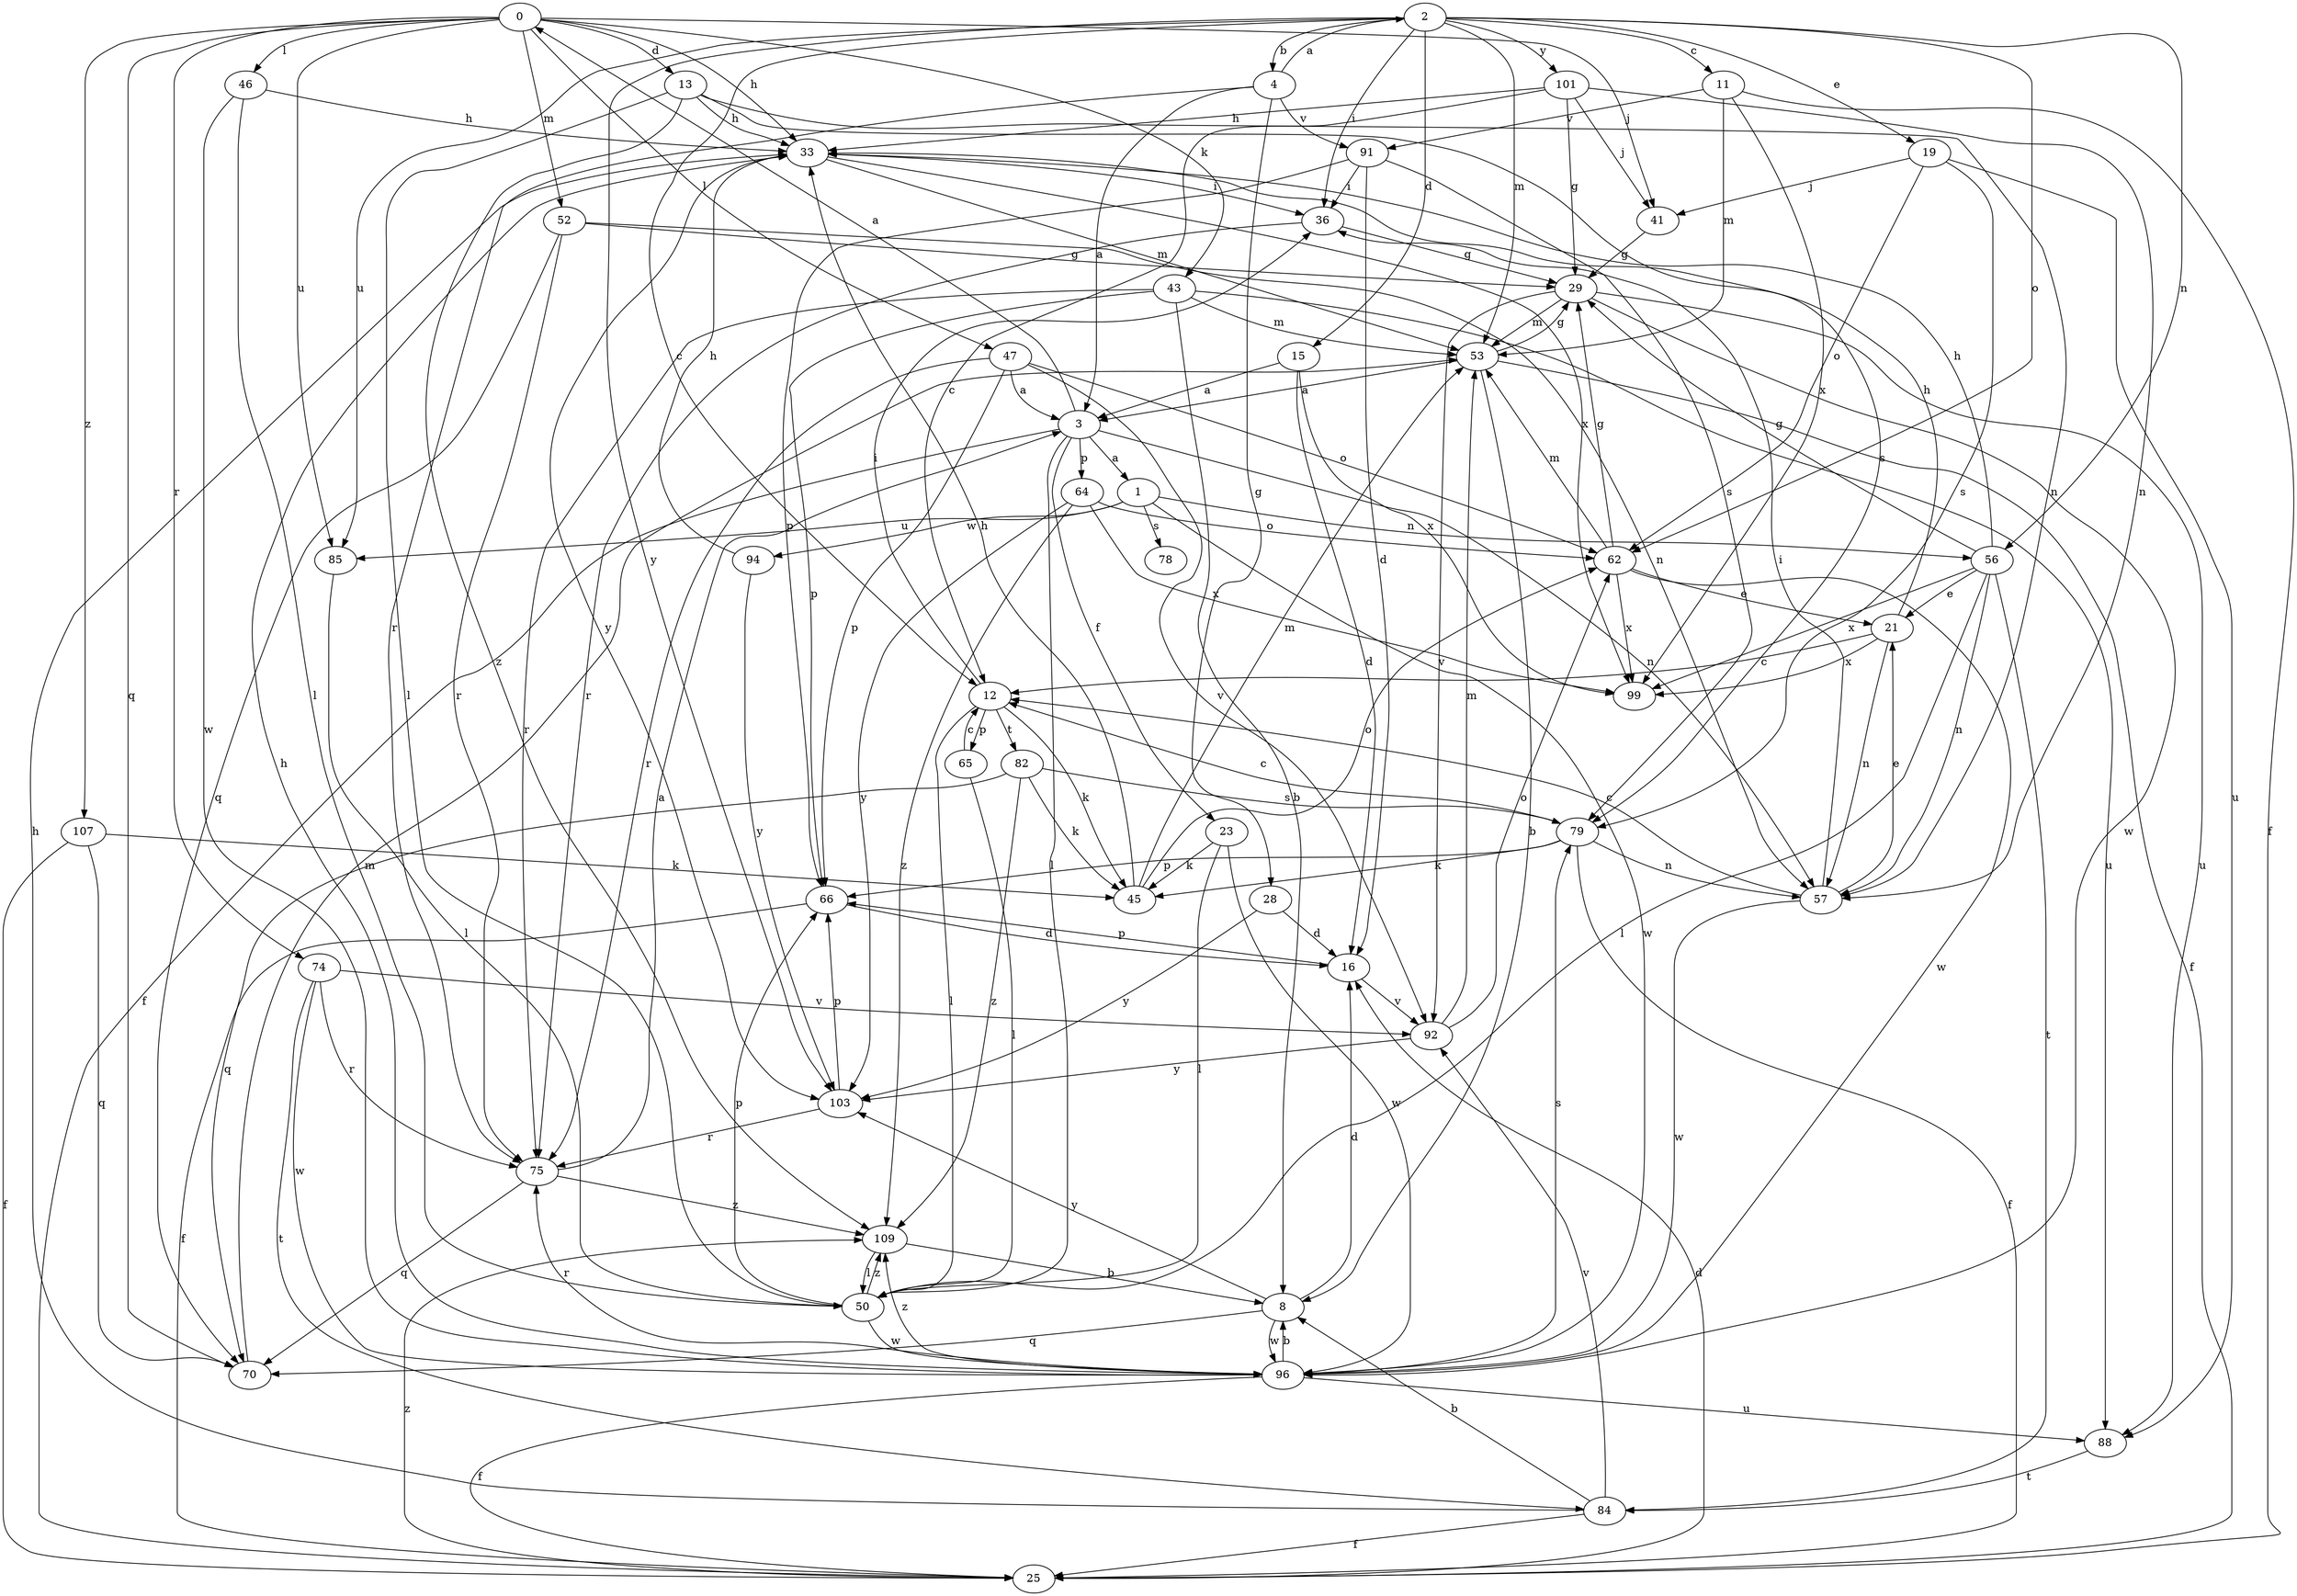 strict digraph  {
0;
1;
2;
3;
4;
8;
11;
12;
13;
15;
16;
19;
21;
23;
25;
28;
29;
33;
36;
41;
43;
45;
46;
47;
50;
52;
53;
56;
57;
62;
64;
65;
66;
70;
74;
75;
78;
79;
82;
84;
85;
88;
91;
92;
94;
96;
99;
101;
103;
107;
109;
0 -> 13  [label=d];
0 -> 33  [label=h];
0 -> 41  [label=j];
0 -> 43  [label=k];
0 -> 46  [label=l];
0 -> 47  [label=l];
0 -> 52  [label=m];
0 -> 70  [label=q];
0 -> 74  [label=r];
0 -> 85  [label=u];
0 -> 107  [label=z];
1 -> 56  [label=n];
1 -> 78  [label=s];
1 -> 85  [label=u];
1 -> 94  [label=w];
1 -> 96  [label=w];
2 -> 4  [label=b];
2 -> 11  [label=c];
2 -> 12  [label=c];
2 -> 15  [label=d];
2 -> 19  [label=e];
2 -> 36  [label=i];
2 -> 53  [label=m];
2 -> 56  [label=n];
2 -> 62  [label=o];
2 -> 85  [label=u];
2 -> 101  [label=y];
2 -> 103  [label=y];
3 -> 0  [label=a];
3 -> 1  [label=a];
3 -> 23  [label=f];
3 -> 25  [label=f];
3 -> 50  [label=l];
3 -> 57  [label=n];
3 -> 64  [label=p];
4 -> 2  [label=a];
4 -> 3  [label=a];
4 -> 28  [label=g];
4 -> 75  [label=r];
4 -> 91  [label=v];
8 -> 16  [label=d];
8 -> 70  [label=q];
8 -> 96  [label=w];
8 -> 103  [label=y];
11 -> 25  [label=f];
11 -> 53  [label=m];
11 -> 91  [label=v];
11 -> 99  [label=x];
12 -> 36  [label=i];
12 -> 45  [label=k];
12 -> 50  [label=l];
12 -> 65  [label=p];
12 -> 82  [label=t];
13 -> 33  [label=h];
13 -> 50  [label=l];
13 -> 57  [label=n];
13 -> 79  [label=s];
13 -> 109  [label=z];
15 -> 3  [label=a];
15 -> 16  [label=d];
15 -> 99  [label=x];
16 -> 66  [label=p];
16 -> 92  [label=v];
19 -> 41  [label=j];
19 -> 62  [label=o];
19 -> 79  [label=s];
19 -> 88  [label=u];
21 -> 12  [label=c];
21 -> 33  [label=h];
21 -> 57  [label=n];
21 -> 99  [label=x];
23 -> 45  [label=k];
23 -> 50  [label=l];
23 -> 96  [label=w];
25 -> 16  [label=d];
25 -> 109  [label=z];
28 -> 16  [label=d];
28 -> 103  [label=y];
29 -> 53  [label=m];
29 -> 88  [label=u];
29 -> 92  [label=v];
29 -> 96  [label=w];
33 -> 36  [label=i];
33 -> 53  [label=m];
33 -> 99  [label=x];
33 -> 103  [label=y];
36 -> 29  [label=g];
36 -> 75  [label=r];
41 -> 29  [label=g];
43 -> 8  [label=b];
43 -> 53  [label=m];
43 -> 66  [label=p];
43 -> 75  [label=r];
43 -> 88  [label=u];
45 -> 33  [label=h];
45 -> 53  [label=m];
45 -> 62  [label=o];
46 -> 33  [label=h];
46 -> 50  [label=l];
46 -> 96  [label=w];
47 -> 3  [label=a];
47 -> 62  [label=o];
47 -> 66  [label=p];
47 -> 75  [label=r];
47 -> 92  [label=v];
50 -> 66  [label=p];
50 -> 96  [label=w];
50 -> 109  [label=z];
52 -> 29  [label=g];
52 -> 57  [label=n];
52 -> 70  [label=q];
52 -> 75  [label=r];
53 -> 3  [label=a];
53 -> 8  [label=b];
53 -> 25  [label=f];
53 -> 29  [label=g];
56 -> 21  [label=e];
56 -> 29  [label=g];
56 -> 33  [label=h];
56 -> 50  [label=l];
56 -> 57  [label=n];
56 -> 84  [label=t];
56 -> 99  [label=x];
57 -> 12  [label=c];
57 -> 21  [label=e];
57 -> 36  [label=i];
57 -> 96  [label=w];
62 -> 21  [label=e];
62 -> 29  [label=g];
62 -> 53  [label=m];
62 -> 96  [label=w];
62 -> 99  [label=x];
64 -> 62  [label=o];
64 -> 99  [label=x];
64 -> 103  [label=y];
64 -> 109  [label=z];
65 -> 12  [label=c];
65 -> 50  [label=l];
66 -> 16  [label=d];
66 -> 25  [label=f];
70 -> 53  [label=m];
74 -> 75  [label=r];
74 -> 84  [label=t];
74 -> 92  [label=v];
74 -> 96  [label=w];
75 -> 3  [label=a];
75 -> 70  [label=q];
75 -> 109  [label=z];
79 -> 12  [label=c];
79 -> 25  [label=f];
79 -> 45  [label=k];
79 -> 57  [label=n];
79 -> 66  [label=p];
82 -> 45  [label=k];
82 -> 70  [label=q];
82 -> 79  [label=s];
82 -> 109  [label=z];
84 -> 8  [label=b];
84 -> 25  [label=f];
84 -> 33  [label=h];
84 -> 92  [label=v];
85 -> 50  [label=l];
88 -> 84  [label=t];
91 -> 16  [label=d];
91 -> 36  [label=i];
91 -> 66  [label=p];
91 -> 79  [label=s];
92 -> 53  [label=m];
92 -> 62  [label=o];
92 -> 103  [label=y];
94 -> 33  [label=h];
94 -> 103  [label=y];
96 -> 8  [label=b];
96 -> 25  [label=f];
96 -> 33  [label=h];
96 -> 75  [label=r];
96 -> 79  [label=s];
96 -> 88  [label=u];
96 -> 109  [label=z];
101 -> 12  [label=c];
101 -> 29  [label=g];
101 -> 33  [label=h];
101 -> 41  [label=j];
101 -> 57  [label=n];
103 -> 66  [label=p];
103 -> 75  [label=r];
107 -> 25  [label=f];
107 -> 45  [label=k];
107 -> 70  [label=q];
109 -> 8  [label=b];
109 -> 50  [label=l];
}
